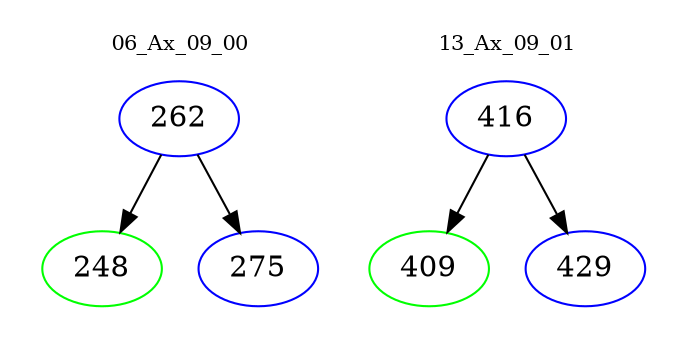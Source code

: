 digraph{
subgraph cluster_0 {
color = white
label = "06_Ax_09_00";
fontsize=10;
T0_262 [label="262", color="blue"]
T0_262 -> T0_248 [color="black"]
T0_248 [label="248", color="green"]
T0_262 -> T0_275 [color="black"]
T0_275 [label="275", color="blue"]
}
subgraph cluster_1 {
color = white
label = "13_Ax_09_01";
fontsize=10;
T1_416 [label="416", color="blue"]
T1_416 -> T1_409 [color="black"]
T1_409 [label="409", color="green"]
T1_416 -> T1_429 [color="black"]
T1_429 [label="429", color="blue"]
}
}
